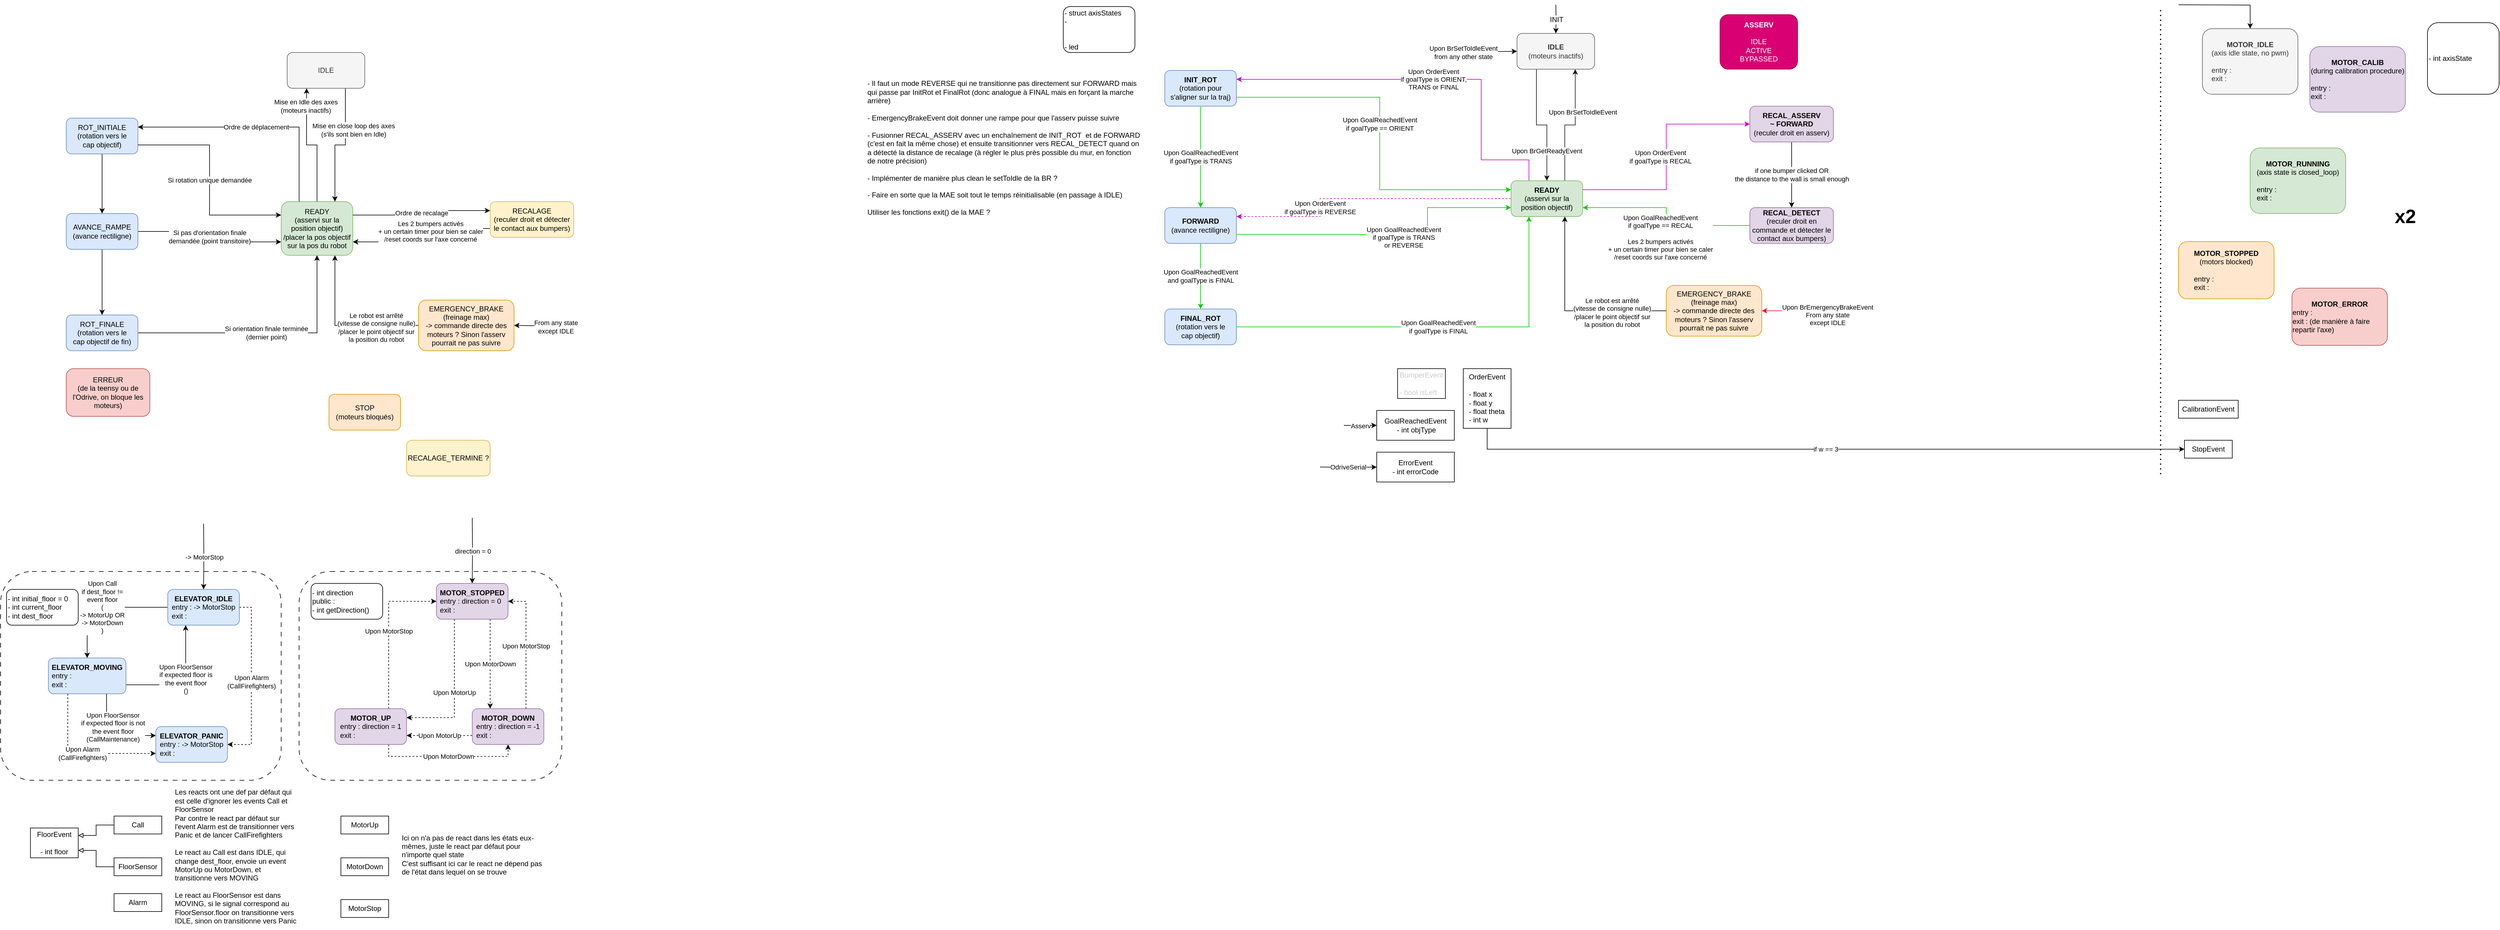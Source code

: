 <mxfile version="22.0.6" type="github">
  <diagram name="Page-1" id="hf3ef-Y2EWKjDb-jeJQz">
    <mxGraphModel dx="1374" dy="795" grid="1" gridSize="10" guides="1" tooltips="1" connect="1" arrows="1" fold="1" page="1" pageScale="1" pageWidth="1169" pageHeight="827" math="0" shadow="0">
      <root>
        <mxCell id="0" />
        <mxCell id="1" parent="0" />
        <mxCell id="ciBssF_R8I6i2YH_fjGX-17" value="" style="rounded=1;whiteSpace=wrap;html=1;fillColor=none;dashed=1;dashPattern=8 8;" parent="1" vertex="1">
          <mxGeometry x="190" y="970" width="470" height="350" as="geometry" />
        </mxCell>
        <mxCell id="ciBssF_R8I6i2YH_fjGX-19" value="" style="rounded=1;whiteSpace=wrap;html=1;fillColor=none;dashed=1;dashPattern=8 8;" parent="1" vertex="1">
          <mxGeometry x="690" y="970" width="440" height="350" as="geometry" />
        </mxCell>
        <mxCell id="ONuOxpNwqjPkGdF1RgSP-1" style="edgeStyle=orthogonalEdgeStyle;rounded=0;orthogonalLoop=1;jettySize=auto;html=1;exitX=0.5;exitY=1;exitDx=0;exitDy=0;entryX=0.5;entryY=0;entryDx=0;entryDy=0;" parent="1" source="uh5GhXnPHYMRlya4kCUN-1" target="uh5GhXnPHYMRlya4kCUN-3" edge="1">
          <mxGeometry relative="1" as="geometry" />
        </mxCell>
        <mxCell id="uh5GhXnPHYMRlya4kCUN-1" value="&lt;div&gt;ROT_INITIALE&lt;/div&gt;&lt;div&gt;(rotation vers le&lt;/div&gt;&lt;div&gt;cap objectif)&lt;br&gt;&lt;/div&gt;" style="rounded=1;whiteSpace=wrap;html=1;fillColor=#dae8fc;strokeColor=#6c8ebf;" parent="1" vertex="1">
          <mxGeometry x="300" y="210" width="120" height="60" as="geometry" />
        </mxCell>
        <mxCell id="ONuOxpNwqjPkGdF1RgSP-3" value="&lt;div&gt;Si orientation finale terminée&lt;/div&gt;&lt;div&gt;(dernier point)&lt;br&gt;&lt;/div&gt;" style="edgeStyle=orthogonalEdgeStyle;rounded=0;orthogonalLoop=1;jettySize=auto;html=1;exitX=1;exitY=0.5;exitDx=0;exitDy=0;entryX=0.5;entryY=1;entryDx=0;entryDy=0;" parent="1" source="uh5GhXnPHYMRlya4kCUN-2" target="uh5GhXnPHYMRlya4kCUN-4" edge="1">
          <mxGeometry relative="1" as="geometry" />
        </mxCell>
        <mxCell id="uh5GhXnPHYMRlya4kCUN-2" value="&lt;div&gt;ROT_FINALE&lt;/div&gt;&lt;div&gt;(rotation vers le &lt;br&gt;&lt;/div&gt;&lt;div&gt;cap objectif de fin)&lt;br&gt;&lt;/div&gt;" style="rounded=1;whiteSpace=wrap;html=1;fillColor=#dae8fc;strokeColor=#6c8ebf;" parent="1" vertex="1">
          <mxGeometry x="300" y="540" width="120" height="60" as="geometry" />
        </mxCell>
        <mxCell id="ONuOxpNwqjPkGdF1RgSP-2" style="edgeStyle=orthogonalEdgeStyle;rounded=0;orthogonalLoop=1;jettySize=auto;html=1;exitX=0.5;exitY=1;exitDx=0;exitDy=0;entryX=0.5;entryY=0;entryDx=0;entryDy=0;" parent="1" source="uh5GhXnPHYMRlya4kCUN-3" target="uh5GhXnPHYMRlya4kCUN-2" edge="1">
          <mxGeometry relative="1" as="geometry" />
        </mxCell>
        <mxCell id="ONuOxpNwqjPkGdF1RgSP-4" value="&lt;div&gt;Si pas d&#39;orientation finale&lt;/div&gt;&lt;div&gt;demandée (point transitoire)&lt;br&gt;&lt;/div&gt;" style="edgeStyle=orthogonalEdgeStyle;rounded=0;orthogonalLoop=1;jettySize=auto;html=1;exitX=1;exitY=0.5;exitDx=0;exitDy=0;labelBackgroundColor=default;entryX=0;entryY=0.75;entryDx=0;entryDy=0;" parent="1" source="uh5GhXnPHYMRlya4kCUN-3" target="uh5GhXnPHYMRlya4kCUN-4" edge="1">
          <mxGeometry relative="1" as="geometry">
            <mxPoint as="offset" />
          </mxGeometry>
        </mxCell>
        <mxCell id="uh5GhXnPHYMRlya4kCUN-3" value="&lt;div&gt;AVANCE_RAMPE&lt;/div&gt;&lt;div&gt;(avance rectiligne)&lt;br&gt;&lt;/div&gt;" style="rounded=1;whiteSpace=wrap;html=1;fillColor=#dae8fc;strokeColor=#6c8ebf;" parent="1" vertex="1">
          <mxGeometry x="300" y="370" width="120" height="60" as="geometry" />
        </mxCell>
        <mxCell id="ONuOxpNwqjPkGdF1RgSP-9" value="Ordre de déplacement" style="edgeStyle=orthogonalEdgeStyle;rounded=0;orthogonalLoop=1;jettySize=auto;html=1;exitX=0.25;exitY=0;exitDx=0;exitDy=0;entryX=1;entryY=0.25;entryDx=0;entryDy=0;" parent="1" source="uh5GhXnPHYMRlya4kCUN-4" target="uh5GhXnPHYMRlya4kCUN-1" edge="1">
          <mxGeometry relative="1" as="geometry">
            <mxPoint x="610" y="280" as="targetPoint" />
          </mxGeometry>
        </mxCell>
        <mxCell id="ONuOxpNwqjPkGdF1RgSP-17" value="&lt;div&gt;Mise en Idle des axes&lt;/div&gt;&lt;div&gt;(moteurs inactifs)&lt;br&gt;&lt;/div&gt;" style="edgeStyle=orthogonalEdgeStyle;rounded=0;orthogonalLoop=1;jettySize=auto;html=1;exitX=0.5;exitY=0;exitDx=0;exitDy=0;entryX=0.25;entryY=1;entryDx=0;entryDy=0;" parent="1" source="uh5GhXnPHYMRlya4kCUN-4" target="ONuOxpNwqjPkGdF1RgSP-6" edge="1">
          <mxGeometry x="0.711" y="3" relative="1" as="geometry">
            <mxPoint x="1" as="offset" />
          </mxGeometry>
        </mxCell>
        <mxCell id="JwW5drimF2jROwmTF-nK-1" value="Si rotation unique demandée" style="edgeStyle=orthogonalEdgeStyle;rounded=0;orthogonalLoop=1;jettySize=auto;html=1;exitX=1;exitY=0.75;exitDx=0;exitDy=0;entryX=0;entryY=0.25;entryDx=0;entryDy=0;" parent="1" source="uh5GhXnPHYMRlya4kCUN-1" target="uh5GhXnPHYMRlya4kCUN-4" edge="1">
          <mxGeometry relative="1" as="geometry" />
        </mxCell>
        <mxCell id="uh5GhXnPHYMRlya4kCUN-4" value="&lt;div&gt;READY&lt;/div&gt;&lt;div&gt;(asservi sur la&lt;/div&gt;&lt;div&gt;position objectif)&lt;/div&gt;&lt;div&gt;/placer la pos objectif &lt;br&gt;&lt;/div&gt;&lt;div&gt;sur la pos du robot&lt;br&gt;&lt;/div&gt;" style="rounded=1;whiteSpace=wrap;html=1;fillColor=#d5e8d4;strokeColor=#82b366;" parent="1" vertex="1">
          <mxGeometry x="660" y="350" width="120" height="90" as="geometry" />
        </mxCell>
        <mxCell id="ONuOxpNwqjPkGdF1RgSP-19" value="&lt;div&gt;Les 2 bumpers activés&lt;/div&gt;&lt;div&gt;+ un certain timer pour bien se caler&lt;br&gt;&lt;/div&gt;&lt;div&gt;/reset coords sur l&#39;axe concerné&lt;br&gt;&lt;/div&gt;" style="edgeStyle=orthogonalEdgeStyle;rounded=0;orthogonalLoop=1;jettySize=auto;html=1;exitX=0;exitY=0.75;exitDx=0;exitDy=0;entryX=1;entryY=0.75;entryDx=0;entryDy=0;" parent="1" source="uh5GhXnPHYMRlya4kCUN-5" target="uh5GhXnPHYMRlya4kCUN-4" edge="1">
          <mxGeometry x="-0.05" y="15" relative="1" as="geometry">
            <mxPoint as="offset" />
          </mxGeometry>
        </mxCell>
        <mxCell id="uh5GhXnPHYMRlya4kCUN-5" value="&lt;div&gt;RECALAGE&lt;/div&gt;&lt;div&gt;(reculer droit et détecter le contact aux bumpers)&lt;br&gt;&lt;/div&gt;" style="rounded=1;whiteSpace=wrap;html=1;fillColor=#fff2cc;strokeColor=#d6b656;" parent="1" vertex="1">
          <mxGeometry x="1010" y="350" width="140" height="60" as="geometry" />
        </mxCell>
        <mxCell id="ONuOxpNwqjPkGdF1RgSP-20" value="&lt;div&gt;Le robot est arrêté &lt;br&gt;&lt;/div&gt;&lt;div&gt;(vitesse de consigne nulle)&lt;br&gt;&lt;/div&gt;&lt;div&gt;/placer le point objectif sur &lt;br&gt;&lt;/div&gt;&lt;div&gt;la position du robot&lt;br&gt;&lt;/div&gt;" style="edgeStyle=orthogonalEdgeStyle;rounded=0;orthogonalLoop=1;jettySize=auto;html=1;exitX=0;exitY=0.5;exitDx=0;exitDy=0;entryX=0.75;entryY=1;entryDx=0;entryDy=0;" parent="1" source="uh5GhXnPHYMRlya4kCUN-6" target="uh5GhXnPHYMRlya4kCUN-4" edge="1">
          <mxGeometry x="-0.444" y="3" relative="1" as="geometry">
            <mxPoint as="offset" />
          </mxGeometry>
        </mxCell>
        <mxCell id="JwW5drimF2jROwmTF-nK-3" value="&lt;div&gt;From any state&lt;/div&gt;&lt;div&gt;except IDLE&lt;br&gt;&lt;/div&gt;" style="edgeStyle=orthogonalEdgeStyle;rounded=0;orthogonalLoop=1;jettySize=auto;html=1;exitX=1;exitY=0.5;exitDx=0;exitDy=0;entryX=1;entryY=0.5;entryDx=0;entryDy=0;" parent="1" target="uh5GhXnPHYMRlya4kCUN-6" edge="1">
          <mxGeometry x="-1" y="3" relative="1" as="geometry">
            <mxPoint x="1120" y="557.5" as="sourcePoint" />
            <mxPoint as="offset" />
          </mxGeometry>
        </mxCell>
        <mxCell id="uh5GhXnPHYMRlya4kCUN-6" value="&lt;div&gt;EMERGENCY_BRAKE&lt;/div&gt;&lt;div&gt;(freinage max)&lt;/div&gt;&lt;div&gt;-&amp;gt; commande directe des moteurs ? Sinon l&#39;asserv pourrait ne pas suivre&lt;br&gt;&lt;/div&gt;" style="rounded=1;whiteSpace=wrap;html=1;fillColor=#ffe6cc;strokeColor=#d79b00;" parent="1" vertex="1">
          <mxGeometry x="890" y="515" width="160" height="85" as="geometry" />
        </mxCell>
        <mxCell id="uh5GhXnPHYMRlya4kCUN-7" value="&lt;div&gt;STOP&lt;/div&gt;&lt;div&gt;(moteurs bloqués)&lt;br&gt;&lt;/div&gt;" style="rounded=1;whiteSpace=wrap;html=1;fillColor=#ffe6cc;strokeColor=#d79b00;" parent="1" vertex="1">
          <mxGeometry x="740" y="673" width="120" height="60" as="geometry" />
        </mxCell>
        <mxCell id="uh5GhXnPHYMRlya4kCUN-8" value="&lt;div&gt;ERREUR&lt;/div&gt;&lt;div&gt;(de la teensy ou de l&#39;Odrive, on bloque les moteurs)&lt;br&gt;&lt;/div&gt;" style="rounded=1;whiteSpace=wrap;html=1;fillColor=#f8cecc;strokeColor=#b85450;" parent="1" vertex="1">
          <mxGeometry x="300" y="630" width="140" height="80" as="geometry" />
        </mxCell>
        <mxCell id="uh5GhXnPHYMRlya4kCUN-9" value="&lt;div&gt;RECALAGE_TERMINE ?&lt;br&gt;&lt;/div&gt;" style="rounded=1;whiteSpace=wrap;html=1;fillColor=#fff2cc;strokeColor=#d6b656;" parent="1" vertex="1">
          <mxGeometry x="870" y="750" width="140" height="60" as="geometry" />
        </mxCell>
        <mxCell id="ONuOxpNwqjPkGdF1RgSP-13" value="Ordre de recalage" style="edgeStyle=orthogonalEdgeStyle;rounded=0;orthogonalLoop=1;jettySize=auto;html=1;exitX=1;exitY=0.25;exitDx=0;exitDy=0;entryX=0;entryY=0.25;entryDx=0;entryDy=0;" parent="1" source="uh5GhXnPHYMRlya4kCUN-4" target="uh5GhXnPHYMRlya4kCUN-5" edge="1">
          <mxGeometry relative="1" as="geometry" />
        </mxCell>
        <mxCell id="ONuOxpNwqjPkGdF1RgSP-15" value="&lt;div&gt;Mise en close loop des axes&lt;/div&gt;&lt;div&gt;(s&#39;ils sont bien en Idle)&lt;br&gt;&lt;/div&gt;" style="edgeStyle=orthogonalEdgeStyle;rounded=0;orthogonalLoop=1;jettySize=auto;html=1;exitX=0.75;exitY=1;exitDx=0;exitDy=0;entryX=0.75;entryY=0;entryDx=0;entryDy=0;" parent="1" source="ONuOxpNwqjPkGdF1RgSP-6" target="uh5GhXnPHYMRlya4kCUN-4" edge="1">
          <mxGeometry x="-0.325" y="13" relative="1" as="geometry">
            <mxPoint as="offset" />
          </mxGeometry>
        </mxCell>
        <mxCell id="ONuOxpNwqjPkGdF1RgSP-6" value="IDLE" style="rounded=1;whiteSpace=wrap;html=1;fillColor=#f5f5f5;strokeColor=#666666;fontColor=#333333;" parent="1" vertex="1">
          <mxGeometry x="670" y="100" width="130" height="60" as="geometry" />
        </mxCell>
        <mxCell id="ciBssF_R8I6i2YH_fjGX-8" value="-&amp;gt; MotorStop" style="edgeStyle=orthogonalEdgeStyle;rounded=0;orthogonalLoop=1;jettySize=auto;html=1;entryX=0.5;entryY=0;entryDx=0;entryDy=0;" parent="1" target="ciBssF_R8I6i2YH_fjGX-1" edge="1">
          <mxGeometry relative="1" as="geometry">
            <mxPoint x="530" y="890" as="sourcePoint" />
          </mxGeometry>
        </mxCell>
        <mxCell id="ciBssF_R8I6i2YH_fjGX-31" value="&lt;div&gt;Upon Alarm&lt;/div&gt;&lt;div&gt;(CallFirefighters)&lt;br&gt;&lt;/div&gt;" style="edgeStyle=orthogonalEdgeStyle;rounded=0;orthogonalLoop=1;jettySize=auto;html=1;exitX=1;exitY=0.5;exitDx=0;exitDy=0;entryX=1;entryY=0.5;entryDx=0;entryDy=0;dashed=1;" parent="1" source="ciBssF_R8I6i2YH_fjGX-1" target="ciBssF_R8I6i2YH_fjGX-5" edge="1">
          <mxGeometry relative="1" as="geometry" />
        </mxCell>
        <mxCell id="ciBssF_R8I6i2YH_fjGX-35" value="&lt;div&gt;Upon Call&lt;/div&gt;&lt;div&gt;if dest_floor !=&lt;/div&gt;&lt;div&gt;event floor&lt;/div&gt;&lt;div&gt;(&lt;br&gt;&lt;/div&gt;&lt;div&gt;-&amp;gt; MotorUp OR&lt;/div&gt;&lt;div&gt;-&amp;gt; MotorDown&lt;/div&gt;&lt;div&gt;)&lt;br&gt;&lt;/div&gt;" style="edgeStyle=orthogonalEdgeStyle;rounded=0;orthogonalLoop=1;jettySize=auto;html=1;exitX=0;exitY=0.5;exitDx=0;exitDy=0;entryX=0.5;entryY=0;entryDx=0;entryDy=0;" parent="1" source="ciBssF_R8I6i2YH_fjGX-1" target="ciBssF_R8I6i2YH_fjGX-4" edge="1">
          <mxGeometry relative="1" as="geometry" />
        </mxCell>
        <mxCell id="ciBssF_R8I6i2YH_fjGX-1" value="&lt;div&gt;&lt;b&gt;ELEVATOR_IDLE&lt;/b&gt;&lt;/div&gt;&lt;div align=&quot;left&quot;&gt;entry : -&amp;gt; MotorStop&lt;/div&gt;&lt;div align=&quot;left&quot;&gt;exit : &lt;br&gt;&lt;/div&gt;" style="rounded=1;whiteSpace=wrap;html=1;fillColor=#dae8fc;strokeColor=#6c8ebf;" parent="1" vertex="1">
          <mxGeometry x="470" y="1000" width="120" height="60" as="geometry" />
        </mxCell>
        <mxCell id="ciBssF_R8I6i2YH_fjGX-24" value="direction = 0" style="edgeStyle=orthogonalEdgeStyle;rounded=0;orthogonalLoop=1;jettySize=auto;html=1;entryX=0.5;entryY=0;entryDx=0;entryDy=0;" parent="1" target="ciBssF_R8I6i2YH_fjGX-3" edge="1">
          <mxGeometry relative="1" as="geometry">
            <mxPoint x="980" y="880" as="sourcePoint" />
          </mxGeometry>
        </mxCell>
        <mxCell id="ciBssF_R8I6i2YH_fjGX-40" value="Upon MotorUp" style="edgeStyle=orthogonalEdgeStyle;rounded=0;orthogonalLoop=1;jettySize=auto;html=1;exitX=0.25;exitY=1;exitDx=0;exitDy=0;entryX=1;entryY=0.25;entryDx=0;entryDy=0;dashed=1;" parent="1" source="ciBssF_R8I6i2YH_fjGX-3" target="ciBssF_R8I6i2YH_fjGX-6" edge="1">
          <mxGeometry relative="1" as="geometry" />
        </mxCell>
        <mxCell id="ciBssF_R8I6i2YH_fjGX-43" value="Upon MotorDown" style="edgeStyle=orthogonalEdgeStyle;rounded=0;orthogonalLoop=1;jettySize=auto;html=1;exitX=0.75;exitY=1;exitDx=0;exitDy=0;entryX=0.25;entryY=0;entryDx=0;entryDy=0;dashed=1;" parent="1" source="ciBssF_R8I6i2YH_fjGX-3" target="ciBssF_R8I6i2YH_fjGX-7" edge="1">
          <mxGeometry relative="1" as="geometry" />
        </mxCell>
        <mxCell id="ciBssF_R8I6i2YH_fjGX-3" value="&lt;div&gt;&lt;b&gt;MOTOR_STOPPED&lt;/b&gt;&lt;/div&gt;&lt;div align=&quot;left&quot;&gt;entry : direction = 0&lt;/div&gt;&lt;div align=&quot;left&quot;&gt;exit : &lt;br&gt;&lt;/div&gt;" style="rounded=1;whiteSpace=wrap;html=1;fillColor=#e1d5e7;strokeColor=#9673a6;" parent="1" vertex="1">
          <mxGeometry x="920" y="990" width="120" height="60" as="geometry" />
        </mxCell>
        <mxCell id="ciBssF_R8I6i2YH_fjGX-32" value="&lt;div&gt;Upon Alarm&lt;/div&gt;&lt;div&gt;(CallFirefighters)&lt;br&gt;&lt;/div&gt;" style="edgeStyle=orthogonalEdgeStyle;rounded=0;orthogonalLoop=1;jettySize=auto;html=1;exitX=0.25;exitY=1;exitDx=0;exitDy=0;entryX=0;entryY=0.75;entryDx=0;entryDy=0;dashed=1;" parent="1" source="ciBssF_R8I6i2YH_fjGX-4" target="ciBssF_R8I6i2YH_fjGX-5" edge="1">
          <mxGeometry relative="1" as="geometry" />
        </mxCell>
        <mxCell id="ciBssF_R8I6i2YH_fjGX-33" value="&lt;div&gt;Upon FloorSensor&lt;/div&gt;&lt;div&gt;if expected floor is not &lt;br&gt;&lt;/div&gt;&lt;div&gt;the event floor&lt;/div&gt;&lt;div&gt;(CallMaintenance)&lt;br&gt;&lt;/div&gt;" style="edgeStyle=orthogonalEdgeStyle;rounded=0;orthogonalLoop=1;jettySize=auto;html=1;exitX=0.75;exitY=1;exitDx=0;exitDy=0;entryX=0;entryY=0.25;entryDx=0;entryDy=0;" parent="1" source="ciBssF_R8I6i2YH_fjGX-4" target="ciBssF_R8I6i2YH_fjGX-5" edge="1">
          <mxGeometry x="-0.267" y="10" relative="1" as="geometry">
            <mxPoint as="offset" />
          </mxGeometry>
        </mxCell>
        <mxCell id="ciBssF_R8I6i2YH_fjGX-34" value="&lt;div&gt;Upon FloorSensor&lt;/div&gt;&lt;div&gt;if expected floor is &lt;br&gt;&lt;/div&gt;&lt;div&gt;the event floor&lt;/div&gt;&lt;div&gt;()&lt;br&gt;&lt;/div&gt;" style="edgeStyle=orthogonalEdgeStyle;rounded=0;orthogonalLoop=1;jettySize=auto;html=1;exitX=1;exitY=0.75;exitDx=0;exitDy=0;entryX=0.25;entryY=1;entryDx=0;entryDy=0;" parent="1" source="ciBssF_R8I6i2YH_fjGX-4" target="ciBssF_R8I6i2YH_fjGX-1" edge="1">
          <mxGeometry x="0.1" relative="1" as="geometry">
            <mxPoint as="offset" />
          </mxGeometry>
        </mxCell>
        <mxCell id="ciBssF_R8I6i2YH_fjGX-4" value="&lt;div&gt;&lt;b&gt;ELEVATOR_MOVING&lt;/b&gt;&lt;/div&gt;&lt;div align=&quot;left&quot;&gt;entry : &lt;br&gt;&lt;/div&gt;&lt;div align=&quot;left&quot;&gt;exit : &lt;br&gt;&lt;/div&gt;" style="rounded=1;whiteSpace=wrap;html=1;fillColor=#dae8fc;strokeColor=#6c8ebf;" parent="1" vertex="1">
          <mxGeometry x="270" y="1115" width="130" height="60" as="geometry" />
        </mxCell>
        <mxCell id="ciBssF_R8I6i2YH_fjGX-5" value="&lt;div&gt;&lt;b&gt;ELEVATOR_PANIC&lt;/b&gt;&lt;/div&gt;&lt;div&gt;entry : -&amp;gt; MotorStop&lt;/div&gt;&lt;div align=&quot;left&quot;&gt;exit : &lt;br&gt;&lt;/div&gt;" style="rounded=1;whiteSpace=wrap;html=1;fillColor=#dae8fc;strokeColor=#6c8ebf;" parent="1" vertex="1">
          <mxGeometry x="450" y="1230" width="120" height="60" as="geometry" />
        </mxCell>
        <mxCell id="ciBssF_R8I6i2YH_fjGX-25" value="Upon MotorStop" style="edgeStyle=orthogonalEdgeStyle;rounded=0;orthogonalLoop=1;jettySize=auto;html=1;exitX=0.75;exitY=0;exitDx=0;exitDy=0;entryX=0;entryY=0.5;entryDx=0;entryDy=0;dashed=1;" parent="1" source="ciBssF_R8I6i2YH_fjGX-6" target="ciBssF_R8I6i2YH_fjGX-3" edge="1">
          <mxGeometry relative="1" as="geometry" />
        </mxCell>
        <mxCell id="ciBssF_R8I6i2YH_fjGX-42" value="Upon MotorDown" style="edgeStyle=orthogonalEdgeStyle;rounded=0;orthogonalLoop=1;jettySize=auto;html=1;exitX=0.75;exitY=1;exitDx=0;exitDy=0;entryX=0.5;entryY=1;entryDx=0;entryDy=0;dashed=1;" parent="1" source="ciBssF_R8I6i2YH_fjGX-6" target="ciBssF_R8I6i2YH_fjGX-7" edge="1">
          <mxGeometry relative="1" as="geometry" />
        </mxCell>
        <mxCell id="ciBssF_R8I6i2YH_fjGX-6" value="&lt;div&gt;&lt;b&gt;MOTOR_UP&lt;/b&gt;&lt;/div&gt;&lt;div align=&quot;left&quot;&gt;entry : direction = 1&lt;/div&gt;&lt;div align=&quot;left&quot;&gt;exit : &lt;br&gt;&lt;/div&gt;" style="rounded=1;whiteSpace=wrap;html=1;fillColor=#e1d5e7;strokeColor=#9673a6;" parent="1" vertex="1">
          <mxGeometry x="750" y="1200" width="120" height="60" as="geometry" />
        </mxCell>
        <mxCell id="ciBssF_R8I6i2YH_fjGX-26" value="Upon MotorStop" style="edgeStyle=orthogonalEdgeStyle;rounded=0;orthogonalLoop=1;jettySize=auto;html=1;exitX=0.75;exitY=0;exitDx=0;exitDy=0;entryX=1;entryY=0.5;entryDx=0;entryDy=0;dashed=1;" parent="1" source="ciBssF_R8I6i2YH_fjGX-7" target="ciBssF_R8I6i2YH_fjGX-3" edge="1">
          <mxGeometry relative="1" as="geometry" />
        </mxCell>
        <mxCell id="ciBssF_R8I6i2YH_fjGX-41" value="Upon MotorUp" style="edgeStyle=orthogonalEdgeStyle;rounded=0;orthogonalLoop=1;jettySize=auto;html=1;exitX=0;exitY=0.75;exitDx=0;exitDy=0;entryX=1;entryY=0.75;entryDx=0;entryDy=0;dashed=1;" parent="1" source="ciBssF_R8I6i2YH_fjGX-7" target="ciBssF_R8I6i2YH_fjGX-6" edge="1">
          <mxGeometry relative="1" as="geometry" />
        </mxCell>
        <mxCell id="ciBssF_R8I6i2YH_fjGX-7" value="&lt;div&gt;&lt;b&gt;MOTOR_DOWN&lt;/b&gt;&lt;/div&gt;&lt;div align=&quot;left&quot;&gt;entry : direction = -1&lt;/div&gt;&lt;div align=&quot;left&quot;&gt;exit : &lt;br&gt;&lt;/div&gt;" style="rounded=1;whiteSpace=wrap;html=1;fillColor=#e1d5e7;strokeColor=#9673a6;" parent="1" vertex="1">
          <mxGeometry x="980" y="1200" width="120" height="60" as="geometry" />
        </mxCell>
        <mxCell id="ciBssF_R8I6i2YH_fjGX-9" value="&lt;div&gt;FloorEvent&lt;/div&gt;&lt;div&gt;&lt;br&gt;&lt;/div&gt;&lt;div&gt;- int floor&lt;br&gt;&lt;/div&gt;" style="rounded=0;whiteSpace=wrap;html=1;" parent="1" vertex="1">
          <mxGeometry x="240" y="1400" width="80" height="50" as="geometry" />
        </mxCell>
        <mxCell id="ciBssF_R8I6i2YH_fjGX-14" style="edgeStyle=orthogonalEdgeStyle;rounded=0;orthogonalLoop=1;jettySize=auto;html=1;exitX=0;exitY=0.5;exitDx=0;exitDy=0;entryX=1;entryY=0.25;entryDx=0;entryDy=0;endArrow=block;endFill=0;" parent="1" source="ciBssF_R8I6i2YH_fjGX-10" target="ciBssF_R8I6i2YH_fjGX-9" edge="1">
          <mxGeometry relative="1" as="geometry" />
        </mxCell>
        <mxCell id="ciBssF_R8I6i2YH_fjGX-10" value="&lt;div&gt;Call&lt;br&gt;&lt;/div&gt;" style="rounded=0;whiteSpace=wrap;html=1;" parent="1" vertex="1">
          <mxGeometry x="380" y="1380" width="80" height="30" as="geometry" />
        </mxCell>
        <mxCell id="ciBssF_R8I6i2YH_fjGX-15" style="edgeStyle=orthogonalEdgeStyle;rounded=0;orthogonalLoop=1;jettySize=auto;html=1;exitX=0;exitY=0.5;exitDx=0;exitDy=0;entryX=1;entryY=0.75;entryDx=0;entryDy=0;endArrow=block;endFill=0;" parent="1" source="ciBssF_R8I6i2YH_fjGX-11" target="ciBssF_R8I6i2YH_fjGX-9" edge="1">
          <mxGeometry relative="1" as="geometry" />
        </mxCell>
        <mxCell id="ciBssF_R8I6i2YH_fjGX-11" value="FloorSensor" style="rounded=0;whiteSpace=wrap;html=1;" parent="1" vertex="1">
          <mxGeometry x="380" y="1450" width="80" height="30" as="geometry" />
        </mxCell>
        <mxCell id="ciBssF_R8I6i2YH_fjGX-12" value="Alarm" style="rounded=0;whiteSpace=wrap;html=1;" parent="1" vertex="1">
          <mxGeometry x="380" y="1510" width="80" height="30" as="geometry" />
        </mxCell>
        <mxCell id="ciBssF_R8I6i2YH_fjGX-18" value="&lt;div align=&quot;left&quot;&gt;- int initial_floor = 0&lt;/div&gt;&lt;div align=&quot;left&quot;&gt;- int current_floor&lt;/div&gt;&lt;div align=&quot;left&quot;&gt;- int dest_floor&lt;br&gt;&lt;/div&gt;" style="rounded=1;whiteSpace=wrap;html=1;align=left;" parent="1" vertex="1">
          <mxGeometry x="200" y="1000" width="120" height="60" as="geometry" />
        </mxCell>
        <mxCell id="ciBssF_R8I6i2YH_fjGX-20" value="&lt;div align=&quot;left&quot;&gt;- int direction&lt;/div&gt;&lt;div align=&quot;left&quot;&gt;public :&lt;/div&gt;&lt;div align=&quot;left&quot;&gt;- int getDirection()&lt;br&gt;&lt;/div&gt;" style="rounded=1;whiteSpace=wrap;html=1;align=left;" parent="1" vertex="1">
          <mxGeometry x="710" y="990" width="120" height="60" as="geometry" />
        </mxCell>
        <mxCell id="ciBssF_R8I6i2YH_fjGX-21" value="MotorUp" style="rounded=0;whiteSpace=wrap;html=1;" parent="1" vertex="1">
          <mxGeometry x="760" y="1380" width="80" height="30" as="geometry" />
        </mxCell>
        <mxCell id="ciBssF_R8I6i2YH_fjGX-22" value="MotorDown" style="rounded=0;whiteSpace=wrap;html=1;" parent="1" vertex="1">
          <mxGeometry x="760" y="1450" width="80" height="30" as="geometry" />
        </mxCell>
        <mxCell id="ciBssF_R8I6i2YH_fjGX-23" value="MotorStop" style="rounded=0;whiteSpace=wrap;html=1;" parent="1" vertex="1">
          <mxGeometry x="760" y="1520" width="80" height="30" as="geometry" />
        </mxCell>
        <mxCell id="ciBssF_R8I6i2YH_fjGX-27" value="&lt;div&gt;Ici on n&#39;a pas de react dans les états eux-mêmes, juste le react par défaut pour n&#39;importe quel state&lt;/div&gt;&lt;div&gt;C&#39;est suffisant ici car le react ne dépend pas de l&#39;état dans lequel on se trouve&lt;br&gt; &lt;/div&gt;" style="text;html=1;strokeColor=none;fillColor=none;align=left;verticalAlign=middle;whiteSpace=wrap;rounded=0;" parent="1" vertex="1">
          <mxGeometry x="860" y="1370" width="250" height="150" as="geometry" />
        </mxCell>
        <mxCell id="ciBssF_R8I6i2YH_fjGX-28" value="&lt;div&gt;Les reacts ont une def par défaut qui est celle d&#39;ignorer les events Call et FloorSensor&lt;/div&gt;&lt;div&gt;Par contre le react par défaut sur l&#39;event Alarm est de transitionner vers Panic et de lancer CallFirefighters&lt;/div&gt;&lt;div&gt;&lt;br&gt;&lt;/div&gt;&lt;div&gt;Le react au Call est dans IDLE, qui change dest_floor, envoie un event MotorUp ou MotorDown, et transitionne vers MOVING&lt;/div&gt;&lt;div&gt;&lt;br&gt;&lt;/div&gt;&lt;div&gt;Le react au FloorSensor est dans MOVING, si le signal correspond au FloorSensor.floor on transitionne vers IDLE, sinon on transitionne vers Panic&lt;br&gt;&lt;/div&gt;" style="text;html=1;strokeColor=none;fillColor=none;align=left;verticalAlign=middle;whiteSpace=wrap;rounded=0;" parent="1" vertex="1">
          <mxGeometry x="480" y="1325" width="210" height="245" as="geometry" />
        </mxCell>
        <mxCell id="ciBssF_R8I6i2YH_fjGX-46" value="&lt;div&gt;Upon GoalReachedEvent&lt;/div&gt;&lt;div&gt;if goalType is TRANS&lt;br&gt;&lt;/div&gt;" style="edgeStyle=orthogonalEdgeStyle;rounded=0;orthogonalLoop=1;jettySize=auto;html=1;exitX=0.5;exitY=1;exitDx=0;exitDy=0;entryX=0.5;entryY=0;entryDx=0;entryDy=0;strokeColor=#00CC00;" parent="1" source="ciBssF_R8I6i2YH_fjGX-47" target="ciBssF_R8I6i2YH_fjGX-52" edge="1">
          <mxGeometry relative="1" as="geometry" />
        </mxCell>
        <mxCell id="ciBssF_R8I6i2YH_fjGX-47" value="&lt;div&gt;&lt;b&gt;INIT_ROT&lt;/b&gt;&lt;/div&gt;&lt;div&gt;(rotation pour s&#39;aligner sur la traj)&lt;br&gt;&lt;/div&gt;" style="rounded=1;whiteSpace=wrap;html=1;fillColor=#dae8fc;strokeColor=#6c8ebf;" parent="1" vertex="1">
          <mxGeometry x="2140" y="130" width="120" height="60" as="geometry" />
        </mxCell>
        <mxCell id="ciBssF_R8I6i2YH_fjGX-48" value="&lt;div&gt;Upon GoalReachedEvent&lt;/div&gt;&lt;div&gt;if goalType is FINAL&lt;br&gt;&lt;/div&gt;" style="edgeStyle=orthogonalEdgeStyle;rounded=0;orthogonalLoop=1;jettySize=auto;html=1;exitX=1;exitY=0.5;exitDx=0;exitDy=0;entryX=0.25;entryY=1;entryDx=0;entryDy=0;strokeColor=#00CC00;" parent="1" source="ciBssF_R8I6i2YH_fjGX-49" target="ciBssF_R8I6i2YH_fjGX-55" edge="1">
          <mxGeometry relative="1" as="geometry" />
        </mxCell>
        <mxCell id="ciBssF_R8I6i2YH_fjGX-49" value="&lt;div&gt;&lt;b&gt;FINAL_ROT&lt;/b&gt;&lt;/div&gt;&lt;div&gt;(rotation vers le &lt;br&gt;&lt;/div&gt;&lt;div&gt;cap objectif)&lt;br&gt;&lt;/div&gt;" style="rounded=1;whiteSpace=wrap;html=1;fillColor=#dae8fc;strokeColor=#6c8ebf;" parent="1" vertex="1">
          <mxGeometry x="2140" y="530" width="120" height="60" as="geometry" />
        </mxCell>
        <mxCell id="ciBssF_R8I6i2YH_fjGX-50" value="&lt;div&gt;Upon GoalReachedEvent&lt;/div&gt;&lt;div&gt;and goalType is FINAL&lt;br&gt;&lt;/div&gt;" style="edgeStyle=orthogonalEdgeStyle;rounded=0;orthogonalLoop=1;jettySize=auto;html=1;exitX=0.5;exitY=1;exitDx=0;exitDy=0;entryX=0.5;entryY=0;entryDx=0;entryDy=0;strokeColor=#00CC00;" parent="1" source="ciBssF_R8I6i2YH_fjGX-52" target="ciBssF_R8I6i2YH_fjGX-49" edge="1">
          <mxGeometry relative="1" as="geometry">
            <mxPoint x="2200" y="510" as="targetPoint" />
          </mxGeometry>
        </mxCell>
        <mxCell id="ciBssF_R8I6i2YH_fjGX-51" value="&lt;div&gt;Upon GoalReachedEvent&lt;/div&gt;&lt;div&gt;&lt;div&gt;if goalType is TRANS&lt;/div&gt;&lt;div&gt;or REVERSE&lt;br&gt;&lt;/div&gt;&lt;/div&gt;" style="edgeStyle=orthogonalEdgeStyle;rounded=0;orthogonalLoop=1;jettySize=auto;html=1;exitX=1;exitY=0.75;exitDx=0;exitDy=0;labelBackgroundColor=default;entryX=0;entryY=0.75;entryDx=0;entryDy=0;strokeColor=#00CC00;" parent="1" source="ciBssF_R8I6i2YH_fjGX-52" target="ciBssF_R8I6i2YH_fjGX-55" edge="1">
          <mxGeometry x="0.109" y="-5" relative="1" as="geometry">
            <mxPoint as="offset" />
            <Array as="points">
              <mxPoint x="2580" y="405" />
              <mxPoint x="2580" y="360" />
            </Array>
          </mxGeometry>
        </mxCell>
        <mxCell id="ciBssF_R8I6i2YH_fjGX-52" value="&lt;div&gt;&lt;b&gt;FORWARD&lt;/b&gt;&lt;/div&gt;&lt;div&gt;(avance rectiligne)&lt;br&gt;&lt;/div&gt;" style="rounded=1;whiteSpace=wrap;html=1;fillColor=#dae8fc;strokeColor=#6c8ebf;" parent="1" vertex="1">
          <mxGeometry x="2140" y="360" width="120" height="60" as="geometry" />
        </mxCell>
        <mxCell id="ciBssF_R8I6i2YH_fjGX-53" value="&lt;div&gt;Upon GoalReachedEvent&lt;/div&gt;&lt;div&gt;if goalType == ORIENT&lt;br&gt;&lt;/div&gt;" style="edgeStyle=orthogonalEdgeStyle;rounded=0;orthogonalLoop=1;jettySize=auto;html=1;entryX=0;entryY=0.25;entryDx=0;entryDy=0;exitX=1;exitY=0.75;exitDx=0;exitDy=0;strokeColor=#00CC00;" parent="1" source="ciBssF_R8I6i2YH_fjGX-47" target="ciBssF_R8I6i2YH_fjGX-55" edge="1">
          <mxGeometry x="-0.073" relative="1" as="geometry">
            <mxPoint x="2850" y="300" as="targetPoint" />
            <mxPoint x="2710" y="200" as="sourcePoint" />
            <Array as="points">
              <mxPoint x="2500" y="175" />
              <mxPoint x="2500" y="330" />
            </Array>
            <mxPoint as="offset" />
          </mxGeometry>
        </mxCell>
        <mxCell id="ciBssF_R8I6i2YH_fjGX-54" value="Upon BrSetToIdleEvent" style="edgeStyle=orthogonalEdgeStyle;rounded=0;orthogonalLoop=1;jettySize=auto;html=1;exitX=0.75;exitY=0;exitDx=0;exitDy=0;entryX=0.75;entryY=1;entryDx=0;entryDy=0;strokeColor=#171717;" parent="1" source="ciBssF_R8I6i2YH_fjGX-55" target="ciBssF_R8I6i2YH_fjGX-57" edge="1">
          <mxGeometry x="0.296" y="-12" relative="1" as="geometry">
            <mxPoint as="offset" />
          </mxGeometry>
        </mxCell>
        <mxCell id="2wvSedpEUKUVcXHPRgGq-1" value="&lt;div&gt;Upon OrderEvent&lt;/div&gt;&lt;div&gt;if goalType is ORIENT, &lt;br&gt;&lt;/div&gt;&lt;div&gt;TRANS or FINAL&lt;br&gt;&lt;/div&gt;" style="edgeStyle=orthogonalEdgeStyle;rounded=0;orthogonalLoop=1;jettySize=auto;html=1;exitX=0.25;exitY=0;exitDx=0;exitDy=0;entryX=1;entryY=0.25;entryDx=0;entryDy=0;strokeColor=#CC00CC;" parent="1" source="ciBssF_R8I6i2YH_fjGX-55" target="ciBssF_R8I6i2YH_fjGX-47" edge="1">
          <mxGeometry relative="1" as="geometry">
            <Array as="points">
              <mxPoint x="2750" y="280" />
              <mxPoint x="2670" y="280" />
              <mxPoint x="2670" y="145" />
            </Array>
          </mxGeometry>
        </mxCell>
        <mxCell id="Cgg4pRgrw1nAHNjQ0Tcx-1" value="&lt;div&gt;Upon OrderEvent&lt;/div&gt;&lt;div&gt;if goalType is REVERSE&lt;br&gt;&lt;/div&gt;" style="edgeStyle=orthogonalEdgeStyle;rounded=0;orthogonalLoop=1;jettySize=auto;html=1;entryX=1;entryY=0.25;entryDx=0;entryDy=0;strokeColor=#CC00CC;exitX=0;exitY=0.5;exitDx=0;exitDy=0;dashed=1;" parent="1" source="ciBssF_R8I6i2YH_fjGX-55" target="ciBssF_R8I6i2YH_fjGX-52" edge="1">
          <mxGeometry x="0.367" relative="1" as="geometry">
            <mxPoint x="2700" y="390" as="sourcePoint" />
            <Array as="points">
              <mxPoint x="2400" y="345" />
              <mxPoint x="2400" y="375" />
            </Array>
            <mxPoint as="offset" />
          </mxGeometry>
        </mxCell>
        <mxCell id="ciBssF_R8I6i2YH_fjGX-55" value="&lt;div&gt;&lt;b&gt;READY&lt;/b&gt;&lt;/div&gt;&lt;div&gt;(asservi sur la&lt;/div&gt;&lt;div&gt;position objectif)&lt;br&gt;&lt;/div&gt;" style="rounded=1;whiteSpace=wrap;html=1;fillColor=#d5e8d4;strokeColor=#82b366;" parent="1" vertex="1">
          <mxGeometry x="2720" y="315" width="120" height="60" as="geometry" />
        </mxCell>
        <mxCell id="ciBssF_R8I6i2YH_fjGX-56" value="Upon BrGetReadyEvent" style="edgeStyle=orthogonalEdgeStyle;rounded=0;orthogonalLoop=1;jettySize=auto;html=1;exitX=0.25;exitY=1;exitDx=0;exitDy=0;strokeColor=#171717;" parent="1" source="ciBssF_R8I6i2YH_fjGX-57" target="ciBssF_R8I6i2YH_fjGX-55" edge="1">
          <mxGeometry x="0.511" relative="1" as="geometry">
            <mxPoint as="offset" />
          </mxGeometry>
        </mxCell>
        <mxCell id="ciBssF_R8I6i2YH_fjGX-58" value="INIT" style="edgeStyle=orthogonalEdgeStyle;rounded=0;orthogonalLoop=1;jettySize=auto;html=1;entryX=0.5;entryY=0;entryDx=0;entryDy=0;fontSize=12;" parent="1" target="ciBssF_R8I6i2YH_fjGX-57" edge="1">
          <mxGeometry relative="1" as="geometry">
            <mxPoint x="2795" y="20" as="sourcePoint" />
          </mxGeometry>
        </mxCell>
        <mxCell id="Zbf--YNUXzCRcsGXJnKa-1" value="&lt;div&gt;Upon BrSetToIdleEvent&lt;/div&gt;&lt;div&gt;from any other state&lt;br&gt;&lt;/div&gt;" style="edgeStyle=orthogonalEdgeStyle;rounded=0;orthogonalLoop=1;jettySize=auto;html=1;entryX=0;entryY=0.5;entryDx=0;entryDy=0;" parent="1" target="ciBssF_R8I6i2YH_fjGX-57" edge="1">
          <mxGeometry x="-1.0" y="-2" relative="1" as="geometry">
            <mxPoint x="2640" y="98" as="sourcePoint" />
            <mxPoint as="offset" />
          </mxGeometry>
        </mxCell>
        <mxCell id="ciBssF_R8I6i2YH_fjGX-57" value="&lt;div&gt;&lt;b&gt;IDLE&lt;/b&gt;&lt;/div&gt;&lt;div&gt;(moteurs inactifs)&lt;b&gt;&lt;br&gt;&lt;/b&gt;&lt;/div&gt;" style="rounded=1;whiteSpace=wrap;html=1;fillColor=#f5f5f5;strokeColor=#666666;fontColor=#333333;" parent="1" vertex="1">
          <mxGeometry x="2730" y="68" width="130" height="60" as="geometry" />
        </mxCell>
        <mxCell id="ciBssF_R8I6i2YH_fjGX-59" value="&lt;div&gt;BumperEvent&lt;/div&gt;&lt;div&gt;&lt;br&gt;&lt;/div&gt;&lt;div align=&quot;left&quot;&gt;- bool isLeft&lt;br&gt;&lt;/div&gt;" style="rounded=0;whiteSpace=wrap;html=1;shadow=0;glass=0;imageAspect=1;fillOpacity=100;strokeOpacity=100;textOpacity=20;" parent="1" vertex="1">
          <mxGeometry x="2530" y="630" width="80" height="50" as="geometry" />
        </mxCell>
        <mxCell id="ciBssF_R8I6i2YH_fjGX-60" value="StopEvent" style="rounded=0;whiteSpace=wrap;html=1;" parent="1" vertex="1">
          <mxGeometry x="3848" y="750" width="80" height="30" as="geometry" />
        </mxCell>
        <mxCell id="ciBssF_R8I6i2YH_fjGX-62" value="if w == 3" style="edgeStyle=orthogonalEdgeStyle;rounded=0;orthogonalLoop=1;jettySize=auto;html=1;exitX=0.5;exitY=1;exitDx=0;exitDy=0;entryX=0;entryY=0.5;entryDx=0;entryDy=0;" parent="1" source="ciBssF_R8I6i2YH_fjGX-61" target="ciBssF_R8I6i2YH_fjGX-60" edge="1">
          <mxGeometry relative="1" as="geometry" />
        </mxCell>
        <mxCell id="ciBssF_R8I6i2YH_fjGX-61" value="&lt;div&gt;OrderEvent&lt;/div&gt;&lt;div&gt;&lt;br&gt;&lt;/div&gt;&lt;div align=&quot;left&quot;&gt;- float x&lt;/div&gt;&lt;div align=&quot;left&quot;&gt;- float y&lt;/div&gt;&lt;div align=&quot;left&quot;&gt;- float theta&lt;/div&gt;&lt;div align=&quot;left&quot;&gt;- int w&lt;br&gt;&lt;/div&gt;" style="rounded=0;whiteSpace=wrap;html=1;" parent="1" vertex="1">
          <mxGeometry x="2640" y="630" width="80" height="100" as="geometry" />
        </mxCell>
        <mxCell id="ciBssF_R8I6i2YH_fjGX-63" value="" style="endArrow=none;dashed=1;html=1;dashPattern=1 3;strokeWidth=2;rounded=0;" parent="1" edge="1">
          <mxGeometry width="50" height="50" relative="1" as="geometry">
            <mxPoint x="3808" y="807" as="sourcePoint" />
            <mxPoint x="3808" y="27" as="targetPoint" />
          </mxGeometry>
        </mxCell>
        <mxCell id="ciBssF_R8I6i2YH_fjGX-64" value="&lt;div&gt;&lt;b&gt;MOTOR_STOPPED&lt;/b&gt;&lt;/div&gt;&lt;div&gt;(motors blocked)&lt;/div&gt;&lt;div align=&quot;left&quot;&gt;&lt;br&gt;&lt;/div&gt;&lt;div align=&quot;left&quot;&gt;entry : &lt;br&gt;&lt;/div&gt;&lt;div align=&quot;left&quot;&gt;exit : &lt;br&gt;&lt;/div&gt;" style="rounded=1;whiteSpace=wrap;html=1;fillColor=#ffe6cc;strokeColor=#d79b00;" parent="1" vertex="1">
          <mxGeometry x="3838" y="417" width="160" height="96" as="geometry" />
        </mxCell>
        <mxCell id="ciBssF_R8I6i2YH_fjGX-66" value="&lt;div&gt;&lt;b&gt;MOTOR_RUNNING&lt;/b&gt;&lt;/div&gt;&lt;div&gt;(axis state is closed_loop)&lt;/div&gt;&lt;div&gt;&lt;b&gt;&lt;br&gt;&lt;/b&gt;&lt;/div&gt;&lt;div align=&quot;left&quot;&gt;entry : &lt;br&gt;&lt;/div&gt;&lt;div align=&quot;left&quot;&gt;exit : &lt;br&gt;&lt;/div&gt;" style="rounded=1;whiteSpace=wrap;html=1;fillColor=#d5e8d4;strokeColor=#82b366;" parent="1" vertex="1">
          <mxGeometry x="3958" y="260" width="160" height="110" as="geometry" />
        </mxCell>
        <mxCell id="ciBssF_R8I6i2YH_fjGX-67" value="&lt;div&gt;&lt;b&gt;MOTOR_ERROR&lt;/b&gt;&lt;/div&gt;&lt;div align=&quot;left&quot;&gt;entry : &lt;br&gt;&lt;/div&gt;&lt;div align=&quot;left&quot;&gt;exit : (de manière à faire repartir l&#39;axe)&lt;br&gt;&lt;/div&gt;" style="rounded=1;whiteSpace=wrap;html=1;fillColor=#f8cecc;strokeColor=#b85450;" parent="1" vertex="1">
          <mxGeometry x="4028" y="495" width="160" height="96" as="geometry" />
        </mxCell>
        <mxCell id="ciBssF_R8I6i2YH_fjGX-77" value="Asserv" style="edgeStyle=orthogonalEdgeStyle;rounded=0;orthogonalLoop=1;jettySize=auto;html=1;exitX=0;exitY=0.5;exitDx=0;exitDy=0;entryX=0;entryY=0.5;entryDx=0;entryDy=0;" parent="1" target="ciBssF_R8I6i2YH_fjGX-68" edge="1">
          <mxGeometry relative="1" as="geometry">
            <mxPoint x="2440.0" y="725" as="sourcePoint" />
          </mxGeometry>
        </mxCell>
        <mxCell id="ciBssF_R8I6i2YH_fjGX-68" value="&lt;div&gt;GoalReachedEvent&lt;/div&gt;&lt;div&gt;&amp;nbsp;- int objType&lt;br&gt;&lt;/div&gt;" style="rounded=0;whiteSpace=wrap;html=1;" parent="1" vertex="1">
          <mxGeometry x="2495" y="700" width="130" height="50" as="geometry" />
        </mxCell>
        <mxCell id="ciBssF_R8I6i2YH_fjGX-69" value="x2" style="text;html=1;strokeColor=none;fillColor=none;align=center;verticalAlign=middle;whiteSpace=wrap;rounded=0;fontSize=32;fontStyle=1" parent="1" vertex="1">
          <mxGeometry x="4188" y="360" width="60" height="30" as="geometry" />
        </mxCell>
        <mxCell id="ciBssF_R8I6i2YH_fjGX-78" style="edgeStyle=orthogonalEdgeStyle;rounded=0;orthogonalLoop=1;jettySize=auto;html=1;entryX=0.5;entryY=0;entryDx=0;entryDy=0;" parent="1" target="ciBssF_R8I6i2YH_fjGX-70" edge="1">
          <mxGeometry relative="1" as="geometry">
            <mxPoint x="3838" y="20" as="sourcePoint" />
          </mxGeometry>
        </mxCell>
        <mxCell id="ciBssF_R8I6i2YH_fjGX-70" value="&lt;div&gt;&lt;b&gt;MOTOR_IDLE&lt;/b&gt;&lt;/div&gt;&lt;div&gt;(axis idle state, no pwm)&lt;/div&gt;&lt;div&gt;&lt;b&gt;&lt;br&gt;&lt;/b&gt;&lt;/div&gt;&lt;div align=&quot;left&quot;&gt;entry : &lt;br&gt;&lt;/div&gt;&lt;div align=&quot;left&quot;&gt;exit : &lt;br&gt;&lt;/div&gt;" style="rounded=1;whiteSpace=wrap;html=1;fillColor=#f5f5f5;strokeColor=#666666;fontColor=#333333;" parent="1" vertex="1">
          <mxGeometry x="3878" y="60" width="160" height="110" as="geometry" />
        </mxCell>
        <mxCell id="ciBssF_R8I6i2YH_fjGX-72" value="&lt;div&gt;&lt;b&gt;MOTOR_CALIB&lt;/b&gt;&lt;/div&gt;&lt;div&gt;(during calibration procedure)&lt;br&gt;&lt;/div&gt;&lt;div&gt;&lt;b&gt;&lt;br&gt;&lt;/b&gt;&lt;/div&gt;&lt;div align=&quot;left&quot;&gt;entry : &lt;br&gt;&lt;/div&gt;&lt;div align=&quot;left&quot;&gt;exit : &lt;br&gt;&lt;/div&gt;" style="rounded=1;whiteSpace=wrap;html=1;fillColor=#e1d5e7;strokeColor=#9673a6;" parent="1" vertex="1">
          <mxGeometry x="4058" y="90" width="160" height="110" as="geometry" />
        </mxCell>
        <mxCell id="ciBssF_R8I6i2YH_fjGX-81" value="OdriveSerial" style="edgeStyle=orthogonalEdgeStyle;rounded=0;orthogonalLoop=1;jettySize=auto;html=1;exitX=0;exitY=0.5;exitDx=0;exitDy=0;entryX=0;entryY=0.5;entryDx=0;entryDy=0;" parent="1" target="ciBssF_R8I6i2YH_fjGX-79" edge="1">
          <mxGeometry relative="1" as="geometry">
            <mxPoint x="2400" y="794.897" as="sourcePoint" />
          </mxGeometry>
        </mxCell>
        <mxCell id="ciBssF_R8I6i2YH_fjGX-79" value="&lt;div&gt;ErrorEvent&lt;/div&gt;&lt;div&gt;- int errorCode&lt;br&gt;&lt;/div&gt;" style="rounded=0;whiteSpace=wrap;html=1;" parent="1" vertex="1">
          <mxGeometry x="2495" y="770" width="130" height="50" as="geometry" />
        </mxCell>
        <mxCell id="ciBssF_R8I6i2YH_fjGX-82" value="CalibrationEvent" style="rounded=0;whiteSpace=wrap;html=1;" parent="1" vertex="1">
          <mxGeometry x="3838" y="683" width="100" height="30" as="geometry" />
        </mxCell>
        <mxCell id="ciBssF_R8I6i2YH_fjGX-83" value="&lt;div align=&quot;left&quot;&gt;- struct axisStates&lt;/div&gt;&lt;div align=&quot;left&quot;&gt;- &lt;br&gt;&lt;/div&gt;&lt;div align=&quot;left&quot;&gt;&lt;br&gt;&lt;/div&gt;&lt;div align=&quot;left&quot;&gt;&lt;br&gt;&lt;/div&gt;&lt;div align=&quot;left&quot;&gt;- led&lt;br&gt;&lt;/div&gt;" style="rounded=1;whiteSpace=wrap;html=1;align=left;" parent="1" vertex="1">
          <mxGeometry x="1970" y="23" width="120" height="77" as="geometry" />
        </mxCell>
        <mxCell id="ciBssF_R8I6i2YH_fjGX-84" value="&lt;div align=&quot;left&quot;&gt;- int axisState&lt;/div&gt;" style="rounded=1;whiteSpace=wrap;html=1;align=left;" parent="1" vertex="1">
          <mxGeometry x="4255" y="50" width="120" height="120" as="geometry" />
        </mxCell>
        <mxCell id="aEUfXTGbczbKFSO1ukaV-2" value="&lt;div&gt;Upon GoalReachedEvent&lt;/div&gt;&lt;div&gt;if goalType == RECAL&lt;br&gt;&lt;/div&gt;&lt;div&gt;&lt;br&gt;&lt;/div&gt;&lt;div&gt;Les 2 bumpers activés&lt;/div&gt;&lt;div&gt;+ un certain timer pour bien se caler&lt;br&gt;&lt;/div&gt;&lt;div&gt;/reset coords sur l&#39;axe concerné&lt;br&gt;&lt;/div&gt;" style="edgeStyle=orthogonalEdgeStyle;rounded=0;orthogonalLoop=1;jettySize=auto;html=1;entryX=1;entryY=0.75;entryDx=0;entryDy=0;strokeColor=#00CC00;" parent="1" source="aEUfXTGbczbKFSO1ukaV-3" target="ciBssF_R8I6i2YH_fjGX-55" edge="1">
          <mxGeometry x="-0.097" y="22" relative="1" as="geometry">
            <mxPoint x="12" y="20" as="offset" />
            <mxPoint x="2890" y="355" as="targetPoint" />
          </mxGeometry>
        </mxCell>
        <mxCell id="aEUfXTGbczbKFSO1ukaV-3" value="&lt;div&gt;&lt;b&gt;RECAL_DETECT&lt;/b&gt;&lt;/div&gt;&lt;div&gt;(reculer droit en commande et détecter le contact aux bumpers)&lt;br&gt;&lt;/div&gt;" style="rounded=1;whiteSpace=wrap;html=1;fillColor=#e1d5e7;strokeColor=#9673a6;" parent="1" vertex="1">
          <mxGeometry x="3120" y="360" width="140" height="60" as="geometry" />
        </mxCell>
        <mxCell id="aEUfXTGbczbKFSO1ukaV-4" value="&lt;div&gt;Upon OrderEvent&lt;/div&gt;&lt;div&gt;if goalType is RECAL&lt;br&gt;&lt;/div&gt;" style="edgeStyle=orthogonalEdgeStyle;rounded=0;orthogonalLoop=1;jettySize=auto;html=1;exitX=1;exitY=0.25;exitDx=0;exitDy=0;entryX=0;entryY=0.5;entryDx=0;entryDy=0;strokeColor=#CC00CC;" parent="1" source="ciBssF_R8I6i2YH_fjGX-55" target="gb6GSMb26pJpbT5CDVdX-4" edge="1">
          <mxGeometry y="10" relative="1" as="geometry">
            <mxPoint x="2890" y="325" as="sourcePoint" />
            <mxPoint as="offset" />
          </mxGeometry>
        </mxCell>
        <mxCell id="gb6GSMb26pJpbT5CDVdX-1" value="&lt;div&gt;Le robot est arrêté &lt;br&gt;&lt;/div&gt;&lt;div&gt;(vitesse de consigne nulle)&lt;br&gt;&lt;/div&gt;&lt;div&gt;/placer le point objectif sur &lt;br&gt;&lt;/div&gt;&lt;div&gt;la position du robot&lt;br&gt;&lt;/div&gt;" style="edgeStyle=orthogonalEdgeStyle;rounded=0;orthogonalLoop=1;jettySize=auto;html=1;exitX=0;exitY=0.5;exitDx=0;exitDy=0;entryX=0.75;entryY=1;entryDx=0;entryDy=0;" parent="1" source="gb6GSMb26pJpbT5CDVdX-2" target="ciBssF_R8I6i2YH_fjGX-55" edge="1">
          <mxGeometry x="-0.444" y="3" relative="1" as="geometry">
            <mxPoint as="offset" />
            <mxPoint x="2960" y="421" as="targetPoint" />
          </mxGeometry>
        </mxCell>
        <mxCell id="gb6GSMb26pJpbT5CDVdX-2" value="&lt;div&gt;EMERGENCY_BRAKE&lt;/div&gt;&lt;div&gt;(freinage max)&lt;/div&gt;&lt;div&gt;-&amp;gt; commande directe des moteurs ? Sinon l&#39;asserv pourrait ne pas suivre&lt;br&gt;&lt;/div&gt;" style="rounded=1;whiteSpace=wrap;html=1;fillColor=#ffe6cc;strokeColor=#d79b00;" parent="1" vertex="1">
          <mxGeometry x="2980" y="490.5" width="160" height="85" as="geometry" />
        </mxCell>
        <mxCell id="gb6GSMb26pJpbT5CDVdX-3" value="&lt;div&gt;Upon BrEmergencyBrakeEvent&lt;br&gt;&lt;/div&gt;&lt;div&gt;From any state&lt;/div&gt;&lt;div&gt;except IDLE&lt;/div&gt;" style="edgeStyle=orthogonalEdgeStyle;rounded=0;orthogonalLoop=1;jettySize=auto;html=1;entryX=1;entryY=0.5;entryDx=0;entryDy=0;strokeColor=#e01b24;" parent="1" target="gb6GSMb26pJpbT5CDVdX-2" edge="1">
          <mxGeometry x="-1" y="11" relative="1" as="geometry">
            <mxPoint x="3240" y="535" as="sourcePoint" />
            <mxPoint x="10" y="-6" as="offset" />
            <mxPoint x="3210" y="532.98" as="targetPoint" />
          </mxGeometry>
        </mxCell>
        <mxCell id="hW8lF-K3xAFudG9F_H8q-1" value="&lt;div&gt;if one bumper clicked OR&lt;/div&gt;&lt;div&gt;the distance to the wall is small enough&lt;br&gt;&lt;/div&gt;" style="edgeStyle=orthogonalEdgeStyle;rounded=0;orthogonalLoop=1;jettySize=auto;html=1;exitX=0.5;exitY=1;exitDx=0;exitDy=0;entryX=0.5;entryY=0;entryDx=0;entryDy=0;" parent="1" source="gb6GSMb26pJpbT5CDVdX-4" target="aEUfXTGbczbKFSO1ukaV-3" edge="1">
          <mxGeometry relative="1" as="geometry" />
        </mxCell>
        <mxCell id="gb6GSMb26pJpbT5CDVdX-4" value="&lt;div&gt;&lt;b&gt;RECAL_ASSERV&lt;/b&gt;&lt;/div&gt;&lt;div&gt;&lt;b&gt;~ FORWARD&lt;br&gt;&lt;/b&gt;&lt;/div&gt;&lt;div&gt;(reculer droit en asserv)&lt;br&gt;&lt;/div&gt;" style="rounded=1;whiteSpace=wrap;html=1;fillColor=#e1d5e7;strokeColor=#9673a6;" parent="1" vertex="1">
          <mxGeometry x="3120" y="190" width="140" height="60" as="geometry" />
        </mxCell>
        <mxCell id="hW8lF-K3xAFudG9F_H8q-2" value="&lt;div&gt;&lt;b&gt;ASSERV&lt;/b&gt;&lt;/div&gt;&lt;div&gt;&lt;b&gt;&lt;br&gt;&lt;/b&gt;&lt;/div&gt;&lt;div&gt;IDLE&lt;b&gt;&lt;br&gt;&lt;/b&gt;&lt;/div&gt;&lt;div&gt;ACTIVE&lt;/div&gt;&lt;div&gt;BYPASSED&lt;/div&gt;" style="rounded=1;whiteSpace=wrap;html=1;fillColor=#d80073;fontColor=#ffffff;strokeColor=#A50040;" parent="1" vertex="1">
          <mxGeometry x="3070" y="36.5" width="130" height="91.5" as="geometry" />
        </mxCell>
        <mxCell id="YLS4Elkw91ksrik68dw--1" value="&lt;div&gt;- Il faut un mode REVERSE qui ne transitionne pas directement sur FORWARD mais qui passe par InitRot et FinalRot (donc analogue à FINAL mais en forçant la marche arrière)&lt;/div&gt;&lt;div&gt;&lt;br&gt;&lt;/div&gt;&lt;div&gt;- EmergencyBrakeEvent doit donner une rampe pour que l&#39;asserv puisse suivre&lt;/div&gt;&lt;div&gt;&lt;br&gt;&lt;/div&gt;&lt;div&gt;- Fusionner RECAL_ASSERV avec un enchaînement de INIT_ROT&amp;nbsp; et de FORWARD (c&#39;est en fait la même chose) et ensuite transitionner vers RECAL_DETECT quand on a détecté la distance de recalage (à régler le plus près possible du mur, en fonction de notre précision)&lt;/div&gt;&lt;div&gt;&lt;br&gt;&lt;/div&gt;&lt;div&gt;- Implémenter de manière plus clean le setToIdle de la BR ?&lt;/div&gt;&lt;div&gt;&lt;br&gt;&lt;/div&gt;&lt;div&gt;- Faire en sorte que la MAE soit tout le temps réinitialisable (en passage à IDLE)&lt;/div&gt;&lt;div&gt;&lt;br&gt;&lt;/div&gt;&lt;div&gt;Utiliser les fonctions exit() de la MAE ?&lt;br&gt;&lt;/div&gt;" style="text;html=1;strokeColor=none;fillColor=none;align=left;verticalAlign=middle;whiteSpace=wrap;rounded=0;" parent="1" vertex="1">
          <mxGeometry x="1640" y="140" width="460" height="240" as="geometry" />
        </mxCell>
      </root>
    </mxGraphModel>
  </diagram>
</mxfile>
